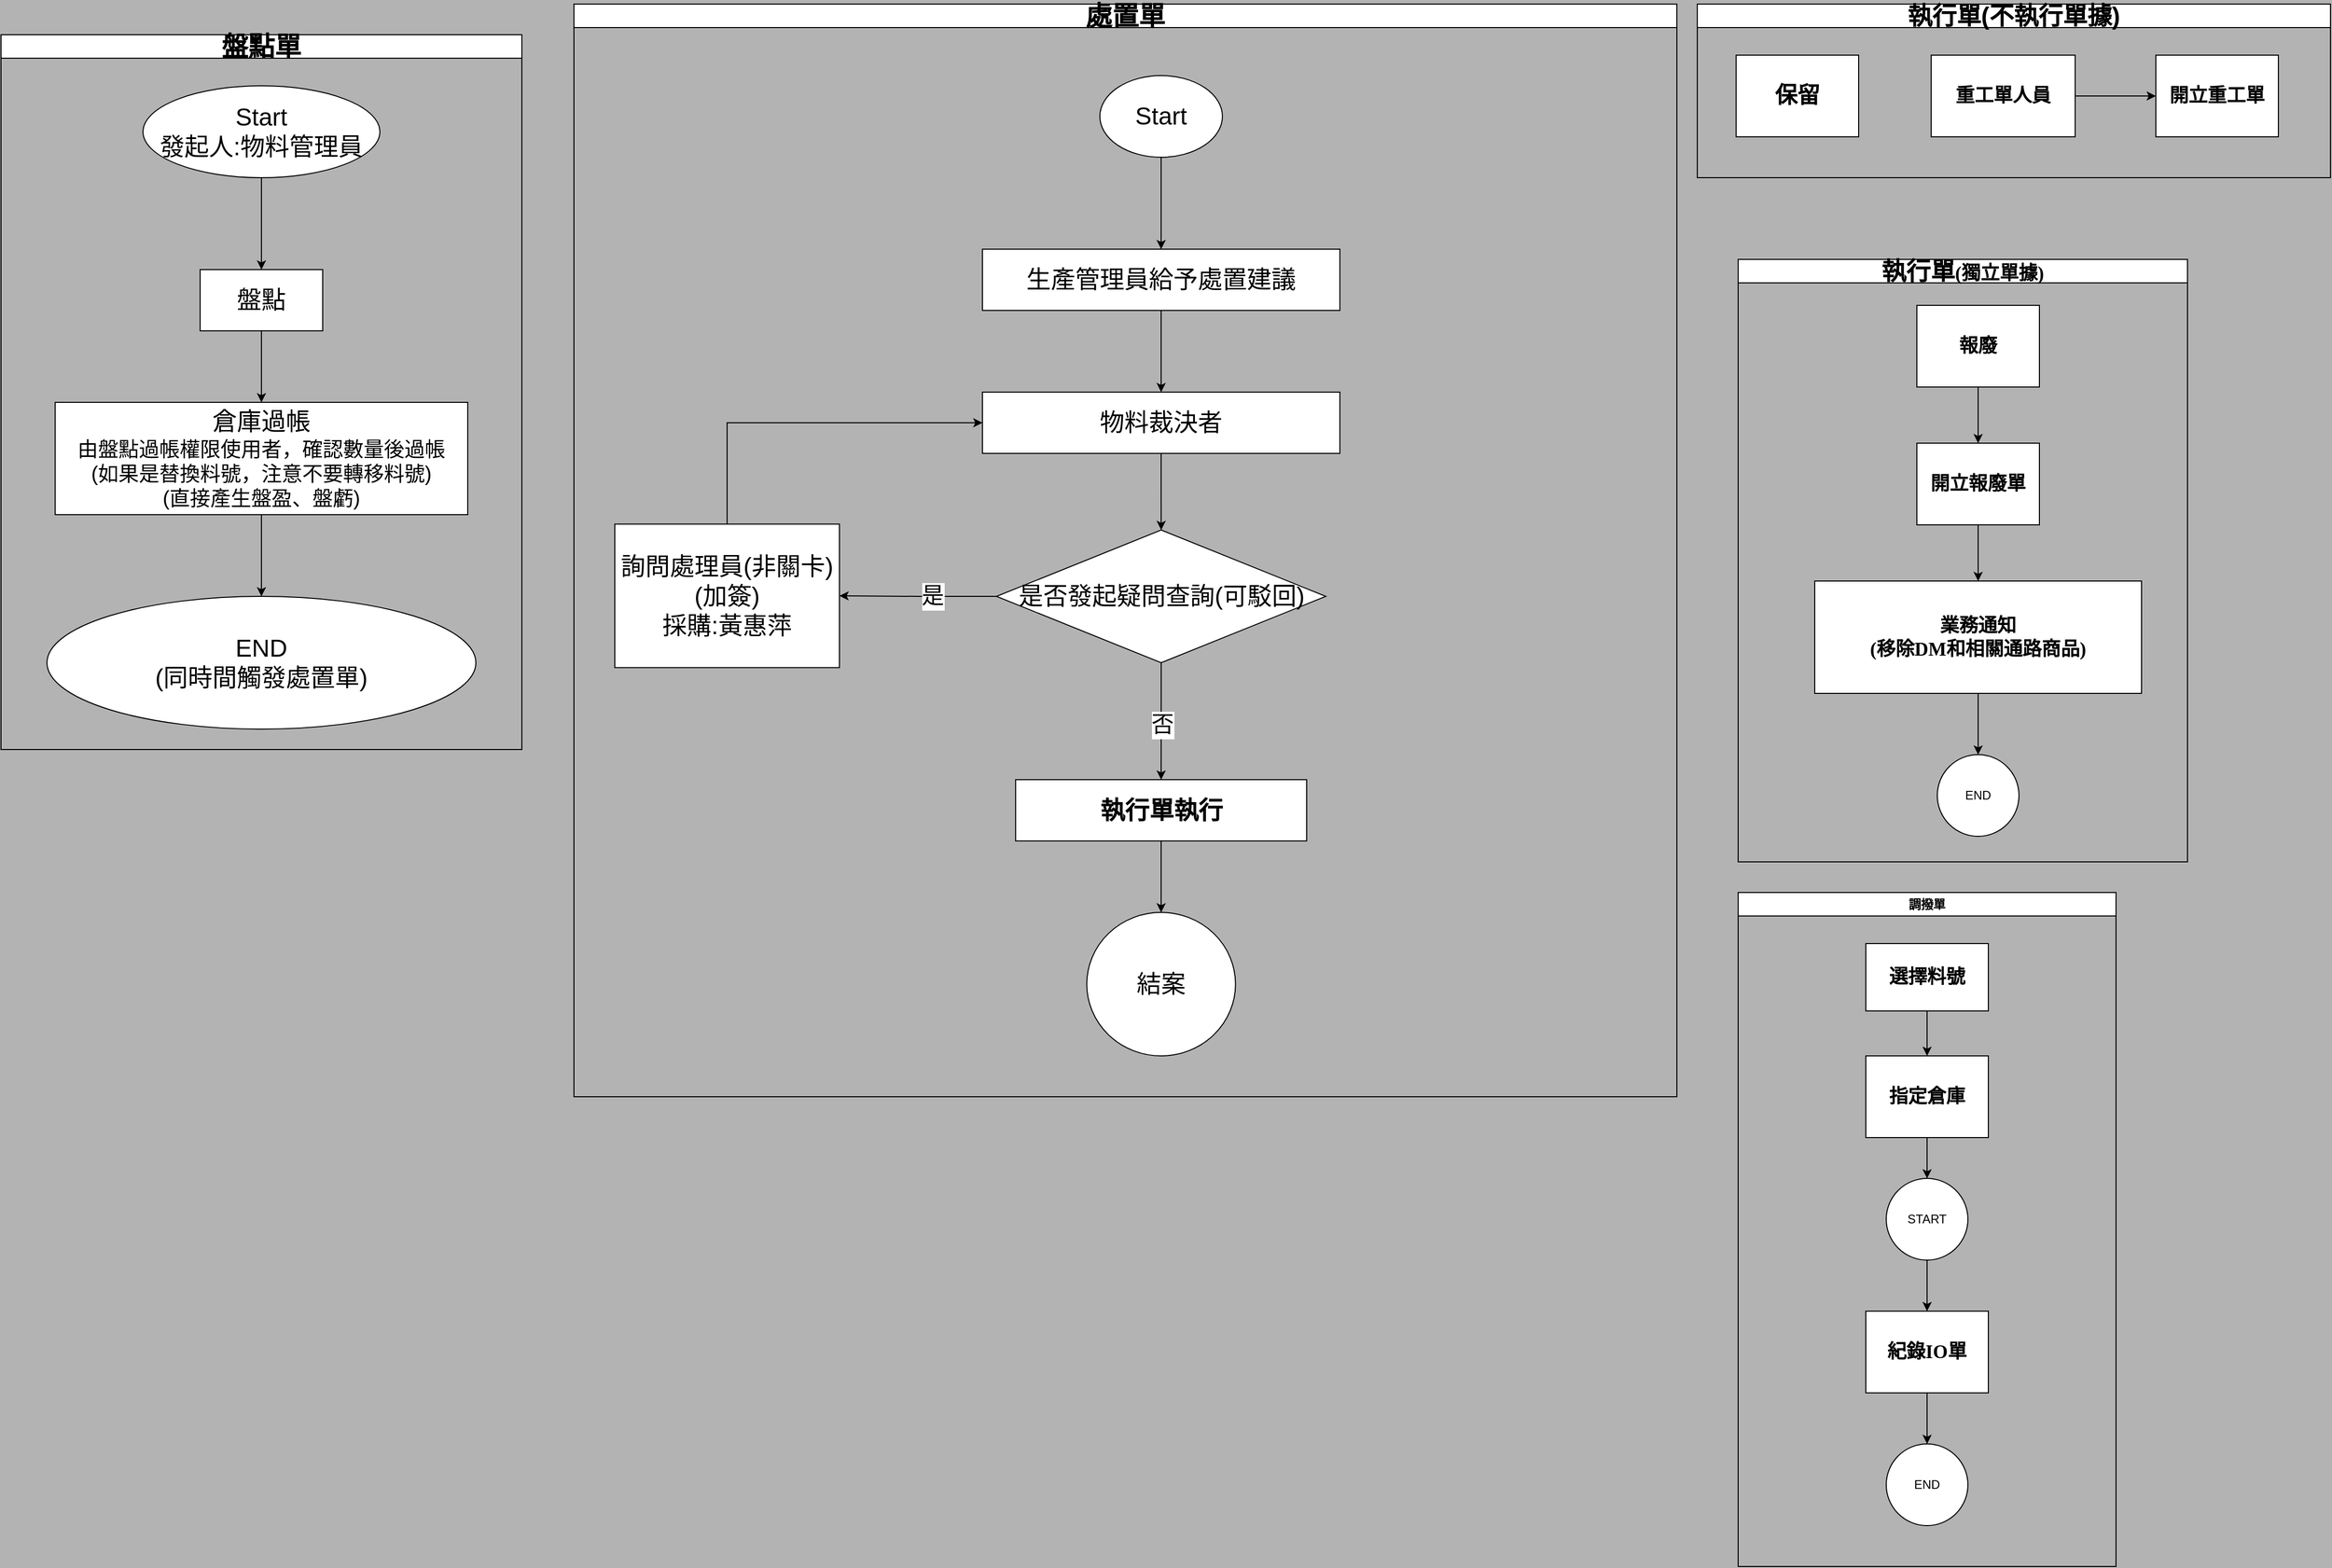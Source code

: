 <mxfile version="24.2.2" type="device">
  <diagram name="第 1 页" id="clVssEegRJ2ZVkqfi9oW">
    <mxGraphModel dx="1434" dy="772" grid="1" gridSize="10" guides="1" tooltips="1" connect="1" arrows="1" fold="1" page="1" pageScale="1" pageWidth="827" pageHeight="1169" background="#B3B3B3" math="0" shadow="0">
      <root>
        <mxCell id="0" />
        <mxCell id="1" parent="0" />
        <mxCell id="3y2fYVuo8LY5kH41kYK--2" value="" style="edgeStyle=orthogonalEdgeStyle;rounded=0;orthogonalLoop=1;jettySize=auto;html=1;" parent="1" source="0T9NWGHIf5LxjQFq2oO0-1" target="3y2fYVuo8LY5kH41kYK--1" edge="1">
          <mxGeometry relative="1" as="geometry" />
        </mxCell>
        <mxCell id="3y2fYVuo8LY5kH41kYK--4" value="" style="edgeStyle=orthogonalEdgeStyle;rounded=0;orthogonalLoop=1;jettySize=auto;html=1;" parent="1" source="3y2fYVuo8LY5kH41kYK--1" target="3y2fYVuo8LY5kH41kYK--3" edge="1">
          <mxGeometry relative="1" as="geometry" />
        </mxCell>
        <mxCell id="3y2fYVuo8LY5kH41kYK--1" value="&lt;font style=&quot;font-size: 24px;&quot;&gt;盤點&lt;/font&gt;" style="whiteSpace=wrap;html=1;" parent="1" vertex="1">
          <mxGeometry x="354" y="330" width="120" height="60" as="geometry" />
        </mxCell>
        <mxCell id="3y2fYVuo8LY5kH41kYK--12" value="&lt;font style=&quot;font-size: 26px;&quot;&gt;盤點單&lt;/font&gt;" style="swimlane;whiteSpace=wrap;html=1;" parent="1" vertex="1">
          <mxGeometry x="159" y="100" width="510" height="700" as="geometry" />
        </mxCell>
        <mxCell id="3y2fYVuo8LY5kH41kYK--9" value="&lt;font style=&quot;font-size: 24px;&quot;&gt;END&lt;/font&gt;&lt;div&gt;&lt;font style=&quot;font-size: 24px;&quot;&gt;(同時間觸發處置單)&lt;/font&gt;&lt;/div&gt;" style="ellipse;whiteSpace=wrap;html=1;" parent="3y2fYVuo8LY5kH41kYK--12" vertex="1">
          <mxGeometry x="45" y="550" width="420" height="130" as="geometry" />
        </mxCell>
        <mxCell id="3y2fYVuo8LY5kH41kYK--3" value="&lt;font style=&quot;font-size: 24px;&quot;&gt;倉庫過帳&lt;/font&gt;&lt;div style=&quot;&quot;&gt;&lt;font style=&quot;font-size: 20px;&quot;&gt;由盤點過帳權限使用者，確認數量後過帳&lt;/font&gt;&lt;/div&gt;&lt;div style=&quot;&quot;&gt;&lt;font style=&quot;font-size: 20px;&quot;&gt;(如果是替換料號，注意不要轉移料號)&lt;/font&gt;&lt;/div&gt;&lt;div style=&quot;&quot;&gt;&lt;font style=&quot;font-size: 20px;&quot;&gt;(直接產生盤盈、盤虧)&lt;/font&gt;&lt;/div&gt;" style="whiteSpace=wrap;html=1;" parent="3y2fYVuo8LY5kH41kYK--12" vertex="1">
          <mxGeometry x="53" y="360" width="404" height="110" as="geometry" />
        </mxCell>
        <mxCell id="3y2fYVuo8LY5kH41kYK--10" value="" style="edgeStyle=orthogonalEdgeStyle;rounded=0;orthogonalLoop=1;jettySize=auto;html=1;" parent="3y2fYVuo8LY5kH41kYK--12" source="3y2fYVuo8LY5kH41kYK--3" target="3y2fYVuo8LY5kH41kYK--9" edge="1">
          <mxGeometry relative="1" as="geometry" />
        </mxCell>
        <mxCell id="0T9NWGHIf5LxjQFq2oO0-1" value="&lt;font style=&quot;font-size: 24px;&quot;&gt;Start&lt;/font&gt;&lt;div&gt;&lt;font style=&quot;font-size: 24px;&quot;&gt;發起人:物料管理員&lt;/font&gt;&lt;/div&gt;" style="ellipse;whiteSpace=wrap;html=1;" parent="3y2fYVuo8LY5kH41kYK--12" vertex="1">
          <mxGeometry x="139" y="50" width="232" height="90" as="geometry" />
        </mxCell>
        <mxCell id="3y2fYVuo8LY5kH41kYK--17" value="&lt;font style=&quot;font-size: 26px;&quot;&gt;處置單&lt;/font&gt;" style="swimlane;whiteSpace=wrap;html=1;startSize=23;" parent="1" vertex="1">
          <mxGeometry x="720" y="70" width="1080" height="1070" as="geometry" />
        </mxCell>
        <mxCell id="3y2fYVuo8LY5kH41kYK--23" value="" style="edgeStyle=orthogonalEdgeStyle;rounded=0;orthogonalLoop=1;jettySize=auto;html=1;" parent="3y2fYVuo8LY5kH41kYK--17" source="3y2fYVuo8LY5kH41kYK--21" target="3y2fYVuo8LY5kH41kYK--22" edge="1">
          <mxGeometry relative="1" as="geometry" />
        </mxCell>
        <mxCell id="3y2fYVuo8LY5kH41kYK--21" value="&lt;font style=&quot;font-size: 24px;&quot;&gt;Start&lt;/font&gt;" style="ellipse;whiteSpace=wrap;html=1;" parent="3y2fYVuo8LY5kH41kYK--17" vertex="1">
          <mxGeometry x="515" y="70" width="120" height="80" as="geometry" />
        </mxCell>
        <mxCell id="3y2fYVuo8LY5kH41kYK--25" value="" style="edgeStyle=orthogonalEdgeStyle;rounded=0;orthogonalLoop=1;jettySize=auto;html=1;" parent="3y2fYVuo8LY5kH41kYK--17" source="3y2fYVuo8LY5kH41kYK--22" target="3y2fYVuo8LY5kH41kYK--24" edge="1">
          <mxGeometry relative="1" as="geometry" />
        </mxCell>
        <mxCell id="3y2fYVuo8LY5kH41kYK--22" value="生產管理員給予處置建議" style="whiteSpace=wrap;html=1;fontSize=24;" parent="3y2fYVuo8LY5kH41kYK--17" vertex="1">
          <mxGeometry x="400" y="240" width="350" height="60" as="geometry" />
        </mxCell>
        <mxCell id="3y2fYVuo8LY5kH41kYK--41" value="" style="edgeStyle=orthogonalEdgeStyle;rounded=0;orthogonalLoop=1;jettySize=auto;html=1;" parent="3y2fYVuo8LY5kH41kYK--17" source="3y2fYVuo8LY5kH41kYK--24" target="3y2fYVuo8LY5kH41kYK--40" edge="1">
          <mxGeometry relative="1" as="geometry" />
        </mxCell>
        <mxCell id="3y2fYVuo8LY5kH41kYK--24" value="物料裁決者" style="whiteSpace=wrap;html=1;fontSize=24;" parent="3y2fYVuo8LY5kH41kYK--17" vertex="1">
          <mxGeometry x="400" y="380" width="350" height="60" as="geometry" />
        </mxCell>
        <mxCell id="3y2fYVuo8LY5kH41kYK--44" style="edgeStyle=orthogonalEdgeStyle;rounded=0;orthogonalLoop=1;jettySize=auto;html=1;entryX=0;entryY=0.5;entryDx=0;entryDy=0;" parent="3y2fYVuo8LY5kH41kYK--17" source="3y2fYVuo8LY5kH41kYK--26" target="3y2fYVuo8LY5kH41kYK--24" edge="1">
          <mxGeometry relative="1" as="geometry">
            <Array as="points">
              <mxPoint x="150" y="410" />
            </Array>
          </mxGeometry>
        </mxCell>
        <mxCell id="3y2fYVuo8LY5kH41kYK--26" value="詢問處理員(非關卡)&lt;div&gt;(加簽)&lt;div&gt;採購:黃惠萍&lt;br&gt;&lt;/div&gt;&lt;/div&gt;" style="whiteSpace=wrap;html=1;fontSize=24;" parent="3y2fYVuo8LY5kH41kYK--17" vertex="1">
          <mxGeometry x="40" y="509.25" width="220" height="140.5" as="geometry" />
        </mxCell>
        <mxCell id="3y2fYVuo8LY5kH41kYK--42" style="edgeStyle=orthogonalEdgeStyle;rounded=0;orthogonalLoop=1;jettySize=auto;html=1;entryX=1;entryY=0.5;entryDx=0;entryDy=0;" parent="3y2fYVuo8LY5kH41kYK--17" source="3y2fYVuo8LY5kH41kYK--40" target="3y2fYVuo8LY5kH41kYK--26" edge="1">
          <mxGeometry relative="1" as="geometry" />
        </mxCell>
        <mxCell id="3y2fYVuo8LY5kH41kYK--43" value="&lt;font style=&quot;font-size: 22px;&quot;&gt;是&lt;/font&gt;" style="edgeLabel;html=1;align=center;verticalAlign=middle;resizable=0;points=[];" parent="3y2fYVuo8LY5kH41kYK--42" vertex="1" connectable="0">
          <mxGeometry x="-0.175" relative="1" as="geometry">
            <mxPoint as="offset" />
          </mxGeometry>
        </mxCell>
        <mxCell id="3y2fYVuo8LY5kH41kYK--46" value="" style="edgeStyle=orthogonalEdgeStyle;rounded=0;orthogonalLoop=1;jettySize=auto;html=1;" parent="3y2fYVuo8LY5kH41kYK--17" source="3y2fYVuo8LY5kH41kYK--40" target="3y2fYVuo8LY5kH41kYK--45" edge="1">
          <mxGeometry relative="1" as="geometry" />
        </mxCell>
        <mxCell id="3y2fYVuo8LY5kH41kYK--47" value="否" style="edgeLabel;html=1;align=center;verticalAlign=middle;resizable=0;points=[];" parent="3y2fYVuo8LY5kH41kYK--46" vertex="1" connectable="0">
          <mxGeometry x="0.035" y="2" relative="1" as="geometry">
            <mxPoint as="offset" />
          </mxGeometry>
        </mxCell>
        <mxCell id="3y2fYVuo8LY5kH41kYK--48" value="&lt;font style=&quot;font-size: 22px;&quot;&gt;否&lt;/font&gt;" style="edgeLabel;html=1;align=center;verticalAlign=middle;resizable=0;points=[];" parent="3y2fYVuo8LY5kH41kYK--46" vertex="1" connectable="0">
          <mxGeometry x="0.052" y="1" relative="1" as="geometry">
            <mxPoint as="offset" />
          </mxGeometry>
        </mxCell>
        <mxCell id="3y2fYVuo8LY5kH41kYK--40" value="是否發起疑問查詢(可駁回)" style="rhombus;whiteSpace=wrap;html=1;fontSize=24;" parent="3y2fYVuo8LY5kH41kYK--17" vertex="1">
          <mxGeometry x="413.75" y="515" width="322.5" height="130" as="geometry" />
        </mxCell>
        <mxCell id="3y2fYVuo8LY5kH41kYK--50" value="" style="edgeStyle=orthogonalEdgeStyle;rounded=0;orthogonalLoop=1;jettySize=auto;html=1;" parent="3y2fYVuo8LY5kH41kYK--17" source="3y2fYVuo8LY5kH41kYK--45" target="3y2fYVuo8LY5kH41kYK--49" edge="1">
          <mxGeometry relative="1" as="geometry" />
        </mxCell>
        <mxCell id="3y2fYVuo8LY5kH41kYK--45" value="&lt;span style=&quot;font-weight: 700;&quot;&gt;執行單執行&lt;/span&gt;" style="whiteSpace=wrap;html=1;fontSize=24;" parent="3y2fYVuo8LY5kH41kYK--17" vertex="1">
          <mxGeometry x="432.5" y="759.5" width="285" height="60" as="geometry" />
        </mxCell>
        <mxCell id="3y2fYVuo8LY5kH41kYK--49" value="結案" style="ellipse;whiteSpace=wrap;html=1;fontSize=24;" parent="3y2fYVuo8LY5kH41kYK--17" vertex="1">
          <mxGeometry x="502.18" y="889.5" width="145.63" height="140.5" as="geometry" />
        </mxCell>
        <mxCell id="3y2fYVuo8LY5kH41kYK--32" value="&lt;font style=&quot;font-size: 24px;&quot;&gt;執行單(不執行單據)&lt;/font&gt;" style="swimlane;whiteSpace=wrap;html=1;" parent="1" vertex="1">
          <mxGeometry x="1820" y="70" width="620" height="170" as="geometry" />
        </mxCell>
        <mxCell id="3y2fYVuo8LY5kH41kYK--51" value="&lt;div&gt;&lt;span style=&quot;font-family: &amp;quot;Microsoft YaHei&amp;quot;; font-weight: 700; text-align: left; white-space: pre; background-color: rgb(255, 255, 255);&quot;&gt;&lt;font style=&quot;font-size: 22px;&quot;&gt;保留&lt;/font&gt;&lt;/span&gt;&lt;br&gt;&lt;/div&gt;" style="rounded=0;whiteSpace=wrap;html=1;" parent="3y2fYVuo8LY5kH41kYK--32" vertex="1">
          <mxGeometry x="38" y="50" width="120" height="80" as="geometry" />
        </mxCell>
        <mxCell id="3y2fYVuo8LY5kH41kYK--59" value="&lt;span style=&quot;font-family: &amp;quot;Microsoft YaHei&amp;quot;; font-size: 18.667px; font-weight: 700; text-align: left; white-space: pre; background-color: rgb(255, 255, 255);&quot;&gt;開立&lt;/span&gt;&lt;span style=&quot;font-family: &amp;quot;Microsoft YaHei&amp;quot;; font-size: 18.667px; font-weight: 700; text-align: left; white-space: pre; background-color: rgb(255, 255, 255);&quot;&gt;重工單&lt;/span&gt;" style="whiteSpace=wrap;html=1;rounded=0;" parent="3y2fYVuo8LY5kH41kYK--32" vertex="1">
          <mxGeometry x="449" y="50" width="120" height="80" as="geometry" />
        </mxCell>
        <mxCell id="tRj23XvfOdMJwh_KPj4K-26" value="" style="edgeStyle=orthogonalEdgeStyle;rounded=0;orthogonalLoop=1;jettySize=auto;html=1;" parent="3y2fYVuo8LY5kH41kYK--32" source="tRj23XvfOdMJwh_KPj4K-25" target="3y2fYVuo8LY5kH41kYK--59" edge="1">
          <mxGeometry relative="1" as="geometry" />
        </mxCell>
        <mxCell id="tRj23XvfOdMJwh_KPj4K-25" value="&lt;div style=&quot;text-align: left;&quot;&gt;&lt;font face=&quot;Microsoft YaHei&quot;&gt;&lt;span style=&quot;font-size: 18.667px; white-space: pre; background-color: rgb(255, 255, 255);&quot;&gt;&lt;b&gt;重工單人員&lt;/b&gt;&lt;/span&gt;&lt;/font&gt;&lt;/div&gt;" style="whiteSpace=wrap;html=1;rounded=0;" parent="3y2fYVuo8LY5kH41kYK--32" vertex="1">
          <mxGeometry x="229" y="50" width="141" height="80" as="geometry" />
        </mxCell>
        <mxCell id="tRj23XvfOdMJwh_KPj4K-3" value="&lt;font style=&quot;font-size: 24px;&quot;&gt;執行單&lt;/font&gt;&lt;b style=&quot;font-family: &amp;quot;Microsoft YaHei&amp;quot;; font-size: 18.667px; text-align: left; white-space: pre;&quot;&gt;(獨立單據)&lt;/b&gt;" style="swimlane;whiteSpace=wrap;html=1;" parent="1" vertex="1">
          <mxGeometry x="1860" y="320" width="440" height="590" as="geometry" />
        </mxCell>
        <mxCell id="tRj23XvfOdMJwh_KPj4K-5" value="" style="edgeStyle=orthogonalEdgeStyle;rounded=0;orthogonalLoop=1;jettySize=auto;html=1;" parent="tRj23XvfOdMJwh_KPj4K-3" source="tRj23XvfOdMJwh_KPj4K-6" target="tRj23XvfOdMJwh_KPj4K-12" edge="1">
          <mxGeometry relative="1" as="geometry" />
        </mxCell>
        <mxCell id="tRj23XvfOdMJwh_KPj4K-6" value="&lt;div&gt;&lt;span style=&quot;font-family: &amp;quot;Microsoft YaHei&amp;quot;; font-size: 18.667px; font-weight: 700; text-align: left; white-space: pre; background-color: rgb(255, 255, 255);&quot;&gt;報廢&lt;/span&gt;&lt;/div&gt;" style="rounded=0;whiteSpace=wrap;html=1;" parent="tRj23XvfOdMJwh_KPj4K-3" vertex="1">
          <mxGeometry x="175" y="45" width="120" height="80" as="geometry" />
        </mxCell>
        <mxCell id="tRj23XvfOdMJwh_KPj4K-11" value="" style="edgeStyle=orthogonalEdgeStyle;rounded=0;orthogonalLoop=1;jettySize=auto;html=1;" parent="tRj23XvfOdMJwh_KPj4K-3" source="tRj23XvfOdMJwh_KPj4K-12" target="tRj23XvfOdMJwh_KPj4K-20" edge="1">
          <mxGeometry relative="1" as="geometry" />
        </mxCell>
        <mxCell id="tRj23XvfOdMJwh_KPj4K-12" value="&lt;div&gt;&lt;span style=&quot;font-family: &amp;quot;Microsoft YaHei&amp;quot;; font-size: 18.667px; font-weight: 700; text-align: left; white-space: pre; background-color: rgb(255, 255, 255);&quot;&gt;開立報廢單&lt;/span&gt;&lt;br&gt;&lt;/div&gt;" style="rounded=0;whiteSpace=wrap;html=1;" parent="tRj23XvfOdMJwh_KPj4K-3" vertex="1">
          <mxGeometry x="175" y="180" width="120" height="80" as="geometry" />
        </mxCell>
        <mxCell id="tRj23XvfOdMJwh_KPj4K-32" value="" style="edgeStyle=orthogonalEdgeStyle;rounded=0;orthogonalLoop=1;jettySize=auto;html=1;" parent="tRj23XvfOdMJwh_KPj4K-3" source="tRj23XvfOdMJwh_KPj4K-20" target="tRj23XvfOdMJwh_KPj4K-31" edge="1">
          <mxGeometry relative="1" as="geometry" />
        </mxCell>
        <mxCell id="tRj23XvfOdMJwh_KPj4K-20" value="&lt;div&gt;&lt;span style=&quot;font-family: &amp;quot;Microsoft YaHei&amp;quot;; font-size: 18.667px; font-weight: 700; text-align: left; white-space: pre; background-color: rgb(255, 255, 255);&quot;&gt;業務通知&lt;/span&gt;&lt;br&gt;&lt;/div&gt;&lt;div&gt;&lt;span style=&quot;font-family: &amp;quot;Microsoft YaHei&amp;quot;; font-size: 18.667px; font-weight: 700; text-align: left; white-space: pre; background-color: rgb(255, 255, 255);&quot;&gt;(移除DM和相關通路商品)&lt;/span&gt;&lt;/div&gt;" style="rounded=0;whiteSpace=wrap;html=1;" parent="tRj23XvfOdMJwh_KPj4K-3" vertex="1">
          <mxGeometry x="75" y="315" width="320" height="110" as="geometry" />
        </mxCell>
        <mxCell id="tRj23XvfOdMJwh_KPj4K-31" value="END" style="ellipse;whiteSpace=wrap;html=1;rounded=0;" parent="tRj23XvfOdMJwh_KPj4K-3" vertex="1">
          <mxGeometry x="195" y="485" width="80" height="80" as="geometry" />
        </mxCell>
        <mxCell id="tRj23XvfOdMJwh_KPj4K-23" value="調撥單" style="swimlane;whiteSpace=wrap;html=1;" parent="1" vertex="1">
          <mxGeometry x="1860" y="940" width="370" height="660" as="geometry" />
        </mxCell>
        <mxCell id="tRj23XvfOdMJwh_KPj4K-16" value="" style="edgeStyle=orthogonalEdgeStyle;rounded=0;orthogonalLoop=1;jettySize=auto;html=1;" parent="tRj23XvfOdMJwh_KPj4K-23" source="tRj23XvfOdMJwh_KPj4K-17" target="tRj23XvfOdMJwh_KPj4K-19" edge="1">
          <mxGeometry relative="1" as="geometry" />
        </mxCell>
        <mxCell id="tRj23XvfOdMJwh_KPj4K-17" value="&lt;div style=&quot;text-align: left;&quot;&gt;&lt;font face=&quot;Microsoft YaHei&quot;&gt;&lt;span style=&quot;font-size: 18.667px; white-space: pre; background-color: rgb(255, 255, 255);&quot;&gt;&lt;b&gt;選擇料號&lt;/b&gt;&lt;/span&gt;&lt;/font&gt;&lt;/div&gt;" style="rounded=0;whiteSpace=wrap;html=1;" parent="tRj23XvfOdMJwh_KPj4K-23" vertex="1">
          <mxGeometry x="125" y="50" width="120" height="66" as="geometry" />
        </mxCell>
        <mxCell id="tRj23XvfOdMJwh_KPj4K-37" value="" style="edgeStyle=orthogonalEdgeStyle;rounded=0;orthogonalLoop=1;jettySize=auto;html=1;" parent="tRj23XvfOdMJwh_KPj4K-23" source="tRj23XvfOdMJwh_KPj4K-19" target="tRj23XvfOdMJwh_KPj4K-36" edge="1">
          <mxGeometry relative="1" as="geometry" />
        </mxCell>
        <mxCell id="tRj23XvfOdMJwh_KPj4K-19" value="&lt;div style=&quot;text-align: left;&quot;&gt;&lt;font face=&quot;Microsoft YaHei&quot;&gt;&lt;span style=&quot;font-size: 18.667px; white-space: pre; background-color: rgb(255, 255, 255);&quot;&gt;&lt;b&gt;指定倉庫&lt;/b&gt;&lt;/span&gt;&lt;/font&gt;&lt;/div&gt;" style="rounded=0;whiteSpace=wrap;html=1;" parent="tRj23XvfOdMJwh_KPj4K-23" vertex="1">
          <mxGeometry x="125" y="160" width="120" height="80" as="geometry" />
        </mxCell>
        <mxCell id="tRj23XvfOdMJwh_KPj4K-34" value="" style="edgeStyle=orthogonalEdgeStyle;rounded=0;orthogonalLoop=1;jettySize=auto;html=1;" parent="tRj23XvfOdMJwh_KPj4K-23" source="tRj23XvfOdMJwh_KPj4K-22" target="tRj23XvfOdMJwh_KPj4K-28" edge="1">
          <mxGeometry relative="1" as="geometry" />
        </mxCell>
        <mxCell id="tRj23XvfOdMJwh_KPj4K-22" value="&lt;div style=&quot;text-align: left;&quot;&gt;&lt;b style=&quot;font-family: &amp;quot;Microsoft YaHei&amp;quot;; font-size: 18.667px; white-space: pre;&quot;&gt;紀錄IO單&lt;/b&gt;&lt;br&gt;&lt;/div&gt;" style="rounded=0;whiteSpace=wrap;html=1;" parent="tRj23XvfOdMJwh_KPj4K-23" vertex="1">
          <mxGeometry x="125" y="410" width="120" height="80" as="geometry" />
        </mxCell>
        <mxCell id="tRj23XvfOdMJwh_KPj4K-28" value="END" style="ellipse;whiteSpace=wrap;html=1;rounded=0;" parent="tRj23XvfOdMJwh_KPj4K-23" vertex="1">
          <mxGeometry x="145" y="540" width="80" height="80" as="geometry" />
        </mxCell>
        <mxCell id="tRj23XvfOdMJwh_KPj4K-38" value="" style="edgeStyle=orthogonalEdgeStyle;rounded=0;orthogonalLoop=1;jettySize=auto;html=1;" parent="tRj23XvfOdMJwh_KPj4K-23" source="tRj23XvfOdMJwh_KPj4K-36" target="tRj23XvfOdMJwh_KPj4K-22" edge="1">
          <mxGeometry relative="1" as="geometry" />
        </mxCell>
        <mxCell id="tRj23XvfOdMJwh_KPj4K-36" value="START" style="ellipse;whiteSpace=wrap;html=1;rounded=0;" parent="tRj23XvfOdMJwh_KPj4K-23" vertex="1">
          <mxGeometry x="145" y="280" width="80" height="80" as="geometry" />
        </mxCell>
      </root>
    </mxGraphModel>
  </diagram>
</mxfile>
